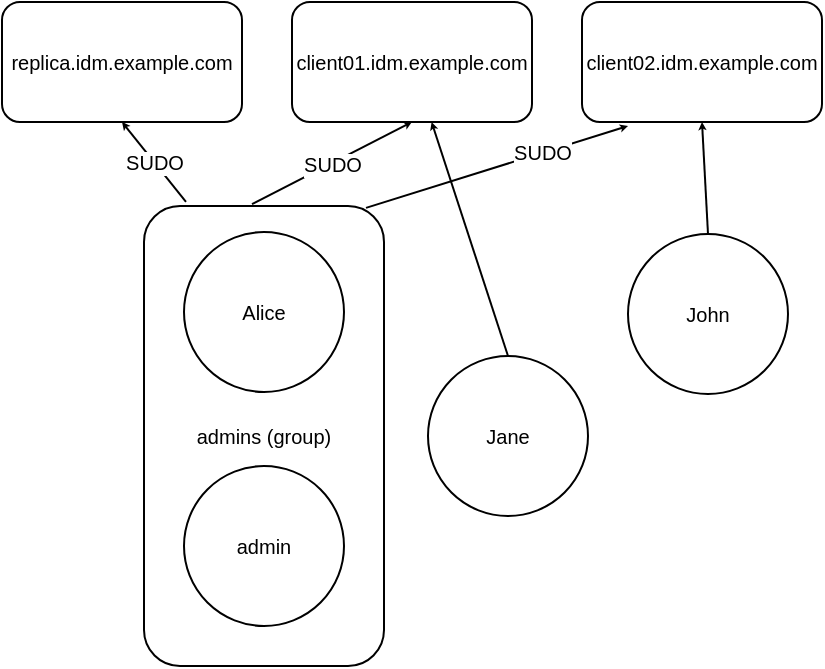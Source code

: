 <mxfile version="15.5.0" type="github">
  <diagram id="pX8wVDH-IkX9QpO-7R4u" name="Page-1">
    <mxGraphModel dx="1792" dy="1058" grid="1" gridSize="10" guides="1" tooltips="1" connect="1" arrows="1" fold="1" page="1" pageScale="1" pageWidth="827" pageHeight="1169" math="0" shadow="0">
      <root>
        <mxCell id="0" />
        <mxCell id="1" parent="0" />
        <mxCell id="fGTqdcgiN-9NYtmqQ6RH-1" value="&lt;font style=&quot;font-size: 10px&quot;&gt;replica.idm.example.com&lt;/font&gt;" style="rounded=1;whiteSpace=wrap;html=1;" vertex="1" parent="1">
          <mxGeometry x="50" y="70" width="120" height="60" as="geometry" />
        </mxCell>
        <mxCell id="fGTqdcgiN-9NYtmqQ6RH-2" value="&lt;div&gt;client01.idm.example.com&lt;/div&gt;" style="rounded=1;whiteSpace=wrap;html=1;fontSize=10;" vertex="1" parent="1">
          <mxGeometry x="195" y="70" width="120" height="60" as="geometry" />
        </mxCell>
        <mxCell id="fGTqdcgiN-9NYtmqQ6RH-3" value="client02.idm.example.com" style="rounded=1;whiteSpace=wrap;html=1;fontSize=10;" vertex="1" parent="1">
          <mxGeometry x="340" y="70" width="120" height="60" as="geometry" />
        </mxCell>
        <mxCell id="fGTqdcgiN-9NYtmqQ6RH-4" value="Alice" style="ellipse;whiteSpace=wrap;html=1;aspect=fixed;fontSize=10;" vertex="1" parent="1">
          <mxGeometry x="141" y="185" width="80" height="80" as="geometry" />
        </mxCell>
        <mxCell id="fGTqdcgiN-9NYtmqQ6RH-6" value="John" style="ellipse;whiteSpace=wrap;html=1;aspect=fixed;fontSize=10;" vertex="1" parent="1">
          <mxGeometry x="363" y="186" width="80" height="80" as="geometry" />
        </mxCell>
        <mxCell id="fGTqdcgiN-9NYtmqQ6RH-10" value="" style="endArrow=classic;html=1;rounded=0;fontSize=10;startSize=1;endSize=1;exitX=0.5;exitY=0;exitDx=0;exitDy=0;" edge="1" parent="1" source="fGTqdcgiN-9NYtmqQ6RH-6">
          <mxGeometry relative="1" as="geometry">
            <mxPoint x="400" y="181" as="sourcePoint" />
            <mxPoint x="400" y="130" as="targetPoint" />
          </mxGeometry>
        </mxCell>
        <mxCell id="fGTqdcgiN-9NYtmqQ6RH-12" value="admin" style="ellipse;whiteSpace=wrap;html=1;aspect=fixed;fontSize=10;" vertex="1" parent="1">
          <mxGeometry x="141" y="302" width="80" height="80" as="geometry" />
        </mxCell>
        <mxCell id="fGTqdcgiN-9NYtmqQ6RH-13" value="admins (group)" style="rounded=1;whiteSpace=wrap;html=1;fontSize=10;fillColor=none;" vertex="1" parent="1">
          <mxGeometry x="121" y="172" width="120" height="230" as="geometry" />
        </mxCell>
        <mxCell id="fGTqdcgiN-9NYtmqQ6RH-14" value="" style="endArrow=classic;html=1;rounded=0;fontSize=10;startSize=1;endSize=1;exitX=0.175;exitY=-0.009;exitDx=0;exitDy=0;exitPerimeter=0;entryX=0.5;entryY=1;entryDx=0;entryDy=0;" edge="1" parent="1" source="fGTqdcgiN-9NYtmqQ6RH-13" target="fGTqdcgiN-9NYtmqQ6RH-1">
          <mxGeometry relative="1" as="geometry">
            <mxPoint x="220" y="220" as="sourcePoint" />
            <mxPoint x="320" y="220" as="targetPoint" />
          </mxGeometry>
        </mxCell>
        <mxCell id="fGTqdcgiN-9NYtmqQ6RH-15" value="SUDO" style="edgeLabel;resizable=0;html=1;align=center;verticalAlign=middle;fontSize=10;fillColor=none;" connectable="0" vertex="1" parent="fGTqdcgiN-9NYtmqQ6RH-14">
          <mxGeometry relative="1" as="geometry" />
        </mxCell>
        <mxCell id="fGTqdcgiN-9NYtmqQ6RH-16" value="Jane" style="ellipse;whiteSpace=wrap;html=1;aspect=fixed;fontSize=10;" vertex="1" parent="1">
          <mxGeometry x="263" y="247" width="80" height="80" as="geometry" />
        </mxCell>
        <mxCell id="fGTqdcgiN-9NYtmqQ6RH-17" value="" style="endArrow=classic;html=1;rounded=0;fontSize=10;startSize=1;endSize=1;exitX=0.5;exitY=0;exitDx=0;exitDy=0;" edge="1" parent="1" source="fGTqdcgiN-9NYtmqQ6RH-16" target="fGTqdcgiN-9NYtmqQ6RH-2">
          <mxGeometry relative="1" as="geometry">
            <mxPoint x="220" y="220" as="sourcePoint" />
            <mxPoint x="320" y="220" as="targetPoint" />
          </mxGeometry>
        </mxCell>
        <mxCell id="fGTqdcgiN-9NYtmqQ6RH-19" value="" style="endArrow=classic;html=1;rounded=0;fontSize=10;startSize=1;endSize=1;exitX=0.45;exitY=-0.004;exitDx=0;exitDy=0;exitPerimeter=0;entryX=0.5;entryY=1;entryDx=0;entryDy=0;" edge="1" parent="1" source="fGTqdcgiN-9NYtmqQ6RH-13" target="fGTqdcgiN-9NYtmqQ6RH-2">
          <mxGeometry relative="1" as="geometry">
            <mxPoint x="151" y="177.93" as="sourcePoint" />
            <mxPoint x="120" y="140" as="targetPoint" />
          </mxGeometry>
        </mxCell>
        <mxCell id="fGTqdcgiN-9NYtmqQ6RH-20" value="SUDO" style="edgeLabel;resizable=0;html=1;align=center;verticalAlign=middle;fontSize=10;fillColor=none;" connectable="0" vertex="1" parent="fGTqdcgiN-9NYtmqQ6RH-19">
          <mxGeometry relative="1" as="geometry" />
        </mxCell>
        <mxCell id="fGTqdcgiN-9NYtmqQ6RH-21" value="" style="endArrow=classic;html=1;rounded=0;fontSize=10;startSize=1;endSize=1;entryX=0.192;entryY=1.033;entryDx=0;entryDy=0;entryPerimeter=0;exitX=0.925;exitY=0.004;exitDx=0;exitDy=0;exitPerimeter=0;" edge="1" parent="1" source="fGTqdcgiN-9NYtmqQ6RH-13" target="fGTqdcgiN-9NYtmqQ6RH-3">
          <mxGeometry relative="1" as="geometry">
            <mxPoint x="230" y="160" as="sourcePoint" />
            <mxPoint x="265" y="140" as="targetPoint" />
          </mxGeometry>
        </mxCell>
        <mxCell id="fGTqdcgiN-9NYtmqQ6RH-22" value="SUDO" style="edgeLabel;resizable=0;html=1;align=center;verticalAlign=middle;fontSize=10;fillColor=none;" connectable="0" vertex="1" parent="fGTqdcgiN-9NYtmqQ6RH-21">
          <mxGeometry relative="1" as="geometry">
            <mxPoint x="22" y="-8" as="offset" />
          </mxGeometry>
        </mxCell>
      </root>
    </mxGraphModel>
  </diagram>
</mxfile>
